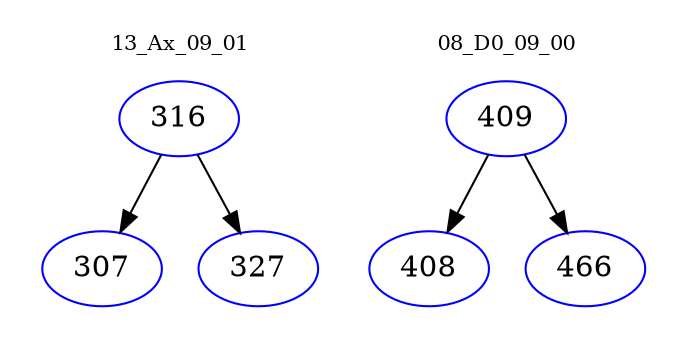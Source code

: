 digraph{
subgraph cluster_0 {
color = white
label = "13_Ax_09_01";
fontsize=10;
T0_316 [label="316", color="blue"]
T0_316 -> T0_307 [color="black"]
T0_307 [label="307", color="blue"]
T0_316 -> T0_327 [color="black"]
T0_327 [label="327", color="blue"]
}
subgraph cluster_1 {
color = white
label = "08_D0_09_00";
fontsize=10;
T1_409 [label="409", color="blue"]
T1_409 -> T1_408 [color="black"]
T1_408 [label="408", color="blue"]
T1_409 -> T1_466 [color="black"]
T1_466 [label="466", color="blue"]
}
}
